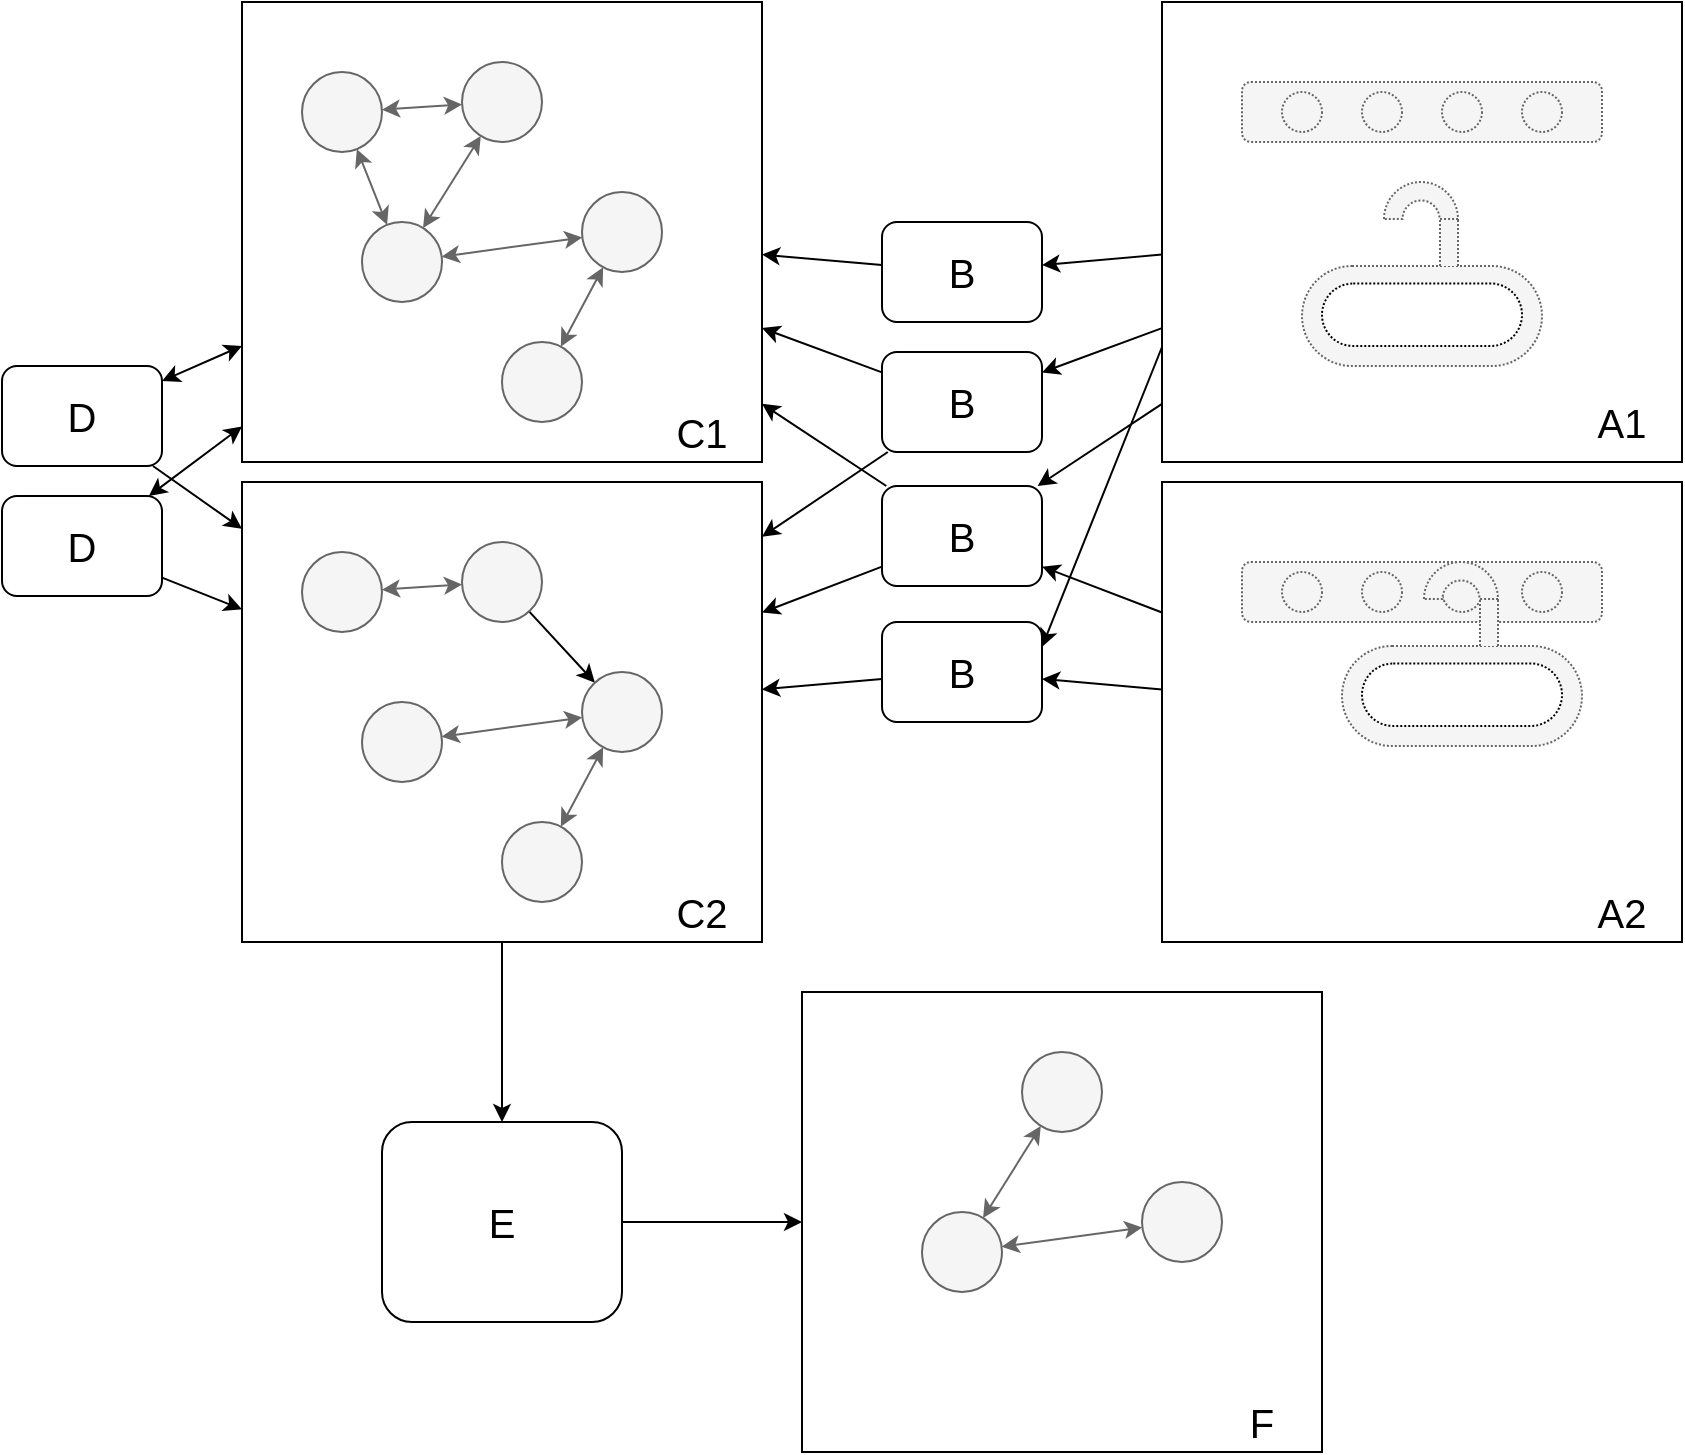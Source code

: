 <mxfile version="16.5.1" type="device"><diagram id="6ecvba1Y6_5aNW4cvvRN" name="Page-1"><mxGraphModel dx="1577" dy="1025" grid="1" gridSize="10" guides="1" tooltips="1" connect="1" arrows="1" fold="1" page="1" pageScale="1" pageWidth="1169" pageHeight="827" math="0" shadow="0"><root><mxCell id="0"/><mxCell id="1" parent="0"/><mxCell id="xtOfNbL2swQGYmhm0zOA-2" value="" style="rounded=0;whiteSpace=wrap;html=1;" vertex="1" parent="1"><mxGeometry x="620" y="120" width="260" height="230" as="geometry"/></mxCell><mxCell id="xtOfNbL2swQGYmhm0zOA-44" style="edgeStyle=none;rounded=0;orthogonalLoop=1;jettySize=auto;html=1;startArrow=classic;startFill=1;strokeColor=default;endArrow=none;endFill=0;" edge="1" parent="1" source="xtOfNbL2swQGYmhm0zOA-4" target="xtOfNbL2swQGYmhm0zOA-2"><mxGeometry relative="1" as="geometry"/></mxCell><mxCell id="xtOfNbL2swQGYmhm0zOA-53" style="edgeStyle=none;rounded=0;orthogonalLoop=1;jettySize=auto;html=1;startArrow=none;startFill=0;endArrow=classic;endFill=1;strokeColor=default;" edge="1" parent="1" source="xtOfNbL2swQGYmhm0zOA-4" target="xtOfNbL2swQGYmhm0zOA-29"><mxGeometry relative="1" as="geometry"/></mxCell><mxCell id="xtOfNbL2swQGYmhm0zOA-4" value="&lt;font style=&quot;font-size: 20px&quot;&gt;B&lt;/font&gt;" style="rounded=1;whiteSpace=wrap;html=1;" vertex="1" parent="1"><mxGeometry x="480" y="230" width="80" height="50" as="geometry"/></mxCell><mxCell id="xtOfNbL2swQGYmhm0zOA-5" value="" style="rounded=1;whiteSpace=wrap;html=1;dashed=1;dashPattern=1 1;fillColor=#f5f5f5;fontColor=#333333;strokeColor=#666666;" vertex="1" parent="1"><mxGeometry x="660" y="160" width="180" height="30" as="geometry"/></mxCell><mxCell id="xtOfNbL2swQGYmhm0zOA-6" value="" style="ellipse;whiteSpace=wrap;html=1;aspect=fixed;dashed=1;dashPattern=1 1;fillColor=#f5f5f5;fontColor=#333333;strokeColor=#666666;" vertex="1" parent="1"><mxGeometry x="680" y="165" width="20" height="20" as="geometry"/></mxCell><mxCell id="xtOfNbL2swQGYmhm0zOA-8" value="" style="ellipse;whiteSpace=wrap;html=1;aspect=fixed;dashed=1;dashPattern=1 1;fillColor=#f5f5f5;fontColor=#333333;strokeColor=#666666;" vertex="1" parent="1"><mxGeometry x="720" y="165" width="20" height="20" as="geometry"/></mxCell><mxCell id="xtOfNbL2swQGYmhm0zOA-9" value="" style="ellipse;whiteSpace=wrap;html=1;aspect=fixed;dashed=1;dashPattern=1 1;fillColor=#f5f5f5;fontColor=#333333;strokeColor=#666666;" vertex="1" parent="1"><mxGeometry x="760" y="165" width="20" height="20" as="geometry"/></mxCell><mxCell id="xtOfNbL2swQGYmhm0zOA-11" value="" style="ellipse;whiteSpace=wrap;html=1;aspect=fixed;dashed=1;dashPattern=1 1;fillColor=#f5f5f5;fontColor=#333333;strokeColor=#666666;" vertex="1" parent="1"><mxGeometry x="800" y="165" width="20" height="20" as="geometry"/></mxCell><mxCell id="xtOfNbL2swQGYmhm0zOA-28" value="" style="group;fillColor=none;fontColor=#333333;strokeColor=none;" vertex="1" connectable="0" parent="1"><mxGeometry x="690" y="210" width="120" height="92" as="geometry"/></mxCell><mxCell id="xtOfNbL2swQGYmhm0zOA-20" value="" style="rounded=1;whiteSpace=wrap;html=1;dashed=1;dashPattern=1 1;arcSize=50;fillColor=#f5f5f5;fontColor=#333333;strokeColor=#666666;" vertex="1" parent="xtOfNbL2swQGYmhm0zOA-28"><mxGeometry y="42" width="120" height="50" as="geometry"/></mxCell><mxCell id="xtOfNbL2swQGYmhm0zOA-22" value="" style="rounded=1;whiteSpace=wrap;html=1;dashed=1;dashPattern=1 1;arcSize=50;fillColor=default;" vertex="1" parent="xtOfNbL2swQGYmhm0zOA-28"><mxGeometry x="10" y="50.75" width="100" height="31.25" as="geometry"/></mxCell><mxCell id="xtOfNbL2swQGYmhm0zOA-26" value="" style="verticalLabelPosition=bottom;verticalAlign=top;html=1;shape=mxgraph.basic.partConcEllipse;startAngle=0.75;endAngle=0.25;arcWidth=0.5;rounded=1;dashed=1;dashPattern=1 1;fillColor=#f5f5f5;fontColor=#333333;strokeColor=#666666;" vertex="1" parent="xtOfNbL2swQGYmhm0zOA-28"><mxGeometry x="41" width="37" height="37" as="geometry"/></mxCell><mxCell id="xtOfNbL2swQGYmhm0zOA-27" value="" style="verticalLabelPosition=bottom;verticalAlign=top;html=1;shape=mxgraph.basic.rect;fillColor2=none;strokeWidth=1;size=20;indent=5;rounded=1;dashed=1;dashPattern=1 1;fillColor=#f5f5f5;bottom=0;top=0;fontColor=#333333;strokeColor=#666666;" vertex="1" parent="xtOfNbL2swQGYmhm0zOA-28"><mxGeometry x="69" y="19" width="9" height="23" as="geometry"/></mxCell><mxCell id="xtOfNbL2swQGYmhm0zOA-60" style="edgeStyle=none;rounded=0;orthogonalLoop=1;jettySize=auto;html=1;startArrow=classic;startFill=1;endArrow=classic;endFill=1;strokeColor=default;" edge="1" parent="1" source="xtOfNbL2swQGYmhm0zOA-29" target="xtOfNbL2swQGYmhm0zOA-58"><mxGeometry relative="1" as="geometry"/></mxCell><mxCell id="xtOfNbL2swQGYmhm0zOA-61" style="edgeStyle=none;rounded=0;orthogonalLoop=1;jettySize=auto;html=1;startArrow=classic;startFill=1;endArrow=classic;endFill=1;strokeColor=default;" edge="1" parent="1" source="xtOfNbL2swQGYmhm0zOA-29" target="xtOfNbL2swQGYmhm0zOA-57"><mxGeometry relative="1" as="geometry"/></mxCell><mxCell id="xtOfNbL2swQGYmhm0zOA-29" value="" style="rounded=0;whiteSpace=wrap;html=1;" vertex="1" parent="1"><mxGeometry x="160" y="120" width="260" height="230" as="geometry"/></mxCell><mxCell id="xtOfNbL2swQGYmhm0zOA-48" style="edgeStyle=none;rounded=0;orthogonalLoop=1;jettySize=auto;html=1;startArrow=classic;startFill=1;strokeColor=#666666;fillColor=#f5f5f5;" edge="1" parent="1" source="xtOfNbL2swQGYmhm0zOA-30" target="xtOfNbL2swQGYmhm0zOA-31"><mxGeometry relative="1" as="geometry"/></mxCell><mxCell id="xtOfNbL2swQGYmhm0zOA-30" value="" style="ellipse;whiteSpace=wrap;html=1;aspect=fixed;rounded=1;fillColor=#f5f5f5;fontColor=#333333;strokeColor=#666666;" vertex="1" parent="1"><mxGeometry x="190" y="155" width="40" height="40" as="geometry"/></mxCell><mxCell id="xtOfNbL2swQGYmhm0zOA-31" value="" style="ellipse;whiteSpace=wrap;html=1;aspect=fixed;rounded=1;fillColor=#f5f5f5;fontColor=#333333;strokeColor=#666666;" vertex="1" parent="1"><mxGeometry x="270" y="150" width="40" height="40" as="geometry"/></mxCell><mxCell id="xtOfNbL2swQGYmhm0zOA-45" style="edgeStyle=none;rounded=0;orthogonalLoop=1;jettySize=auto;html=1;startArrow=classic;startFill=1;strokeColor=#666666;fillColor=#f5f5f5;" edge="1" parent="1" source="xtOfNbL2swQGYmhm0zOA-32" target="xtOfNbL2swQGYmhm0zOA-34"><mxGeometry relative="1" as="geometry"/></mxCell><mxCell id="xtOfNbL2swQGYmhm0zOA-32" value="" style="ellipse;whiteSpace=wrap;html=1;aspect=fixed;rounded=1;fillColor=#f5f5f5;fontColor=#333333;strokeColor=#666666;" vertex="1" parent="1"><mxGeometry x="330" y="215" width="40" height="40" as="geometry"/></mxCell><mxCell id="xtOfNbL2swQGYmhm0zOA-46" style="edgeStyle=none;rounded=0;orthogonalLoop=1;jettySize=auto;html=1;startArrow=classic;startFill=1;strokeColor=#666666;fillColor=#f5f5f5;" edge="1" parent="1" source="xtOfNbL2swQGYmhm0zOA-33" target="xtOfNbL2swQGYmhm0zOA-32"><mxGeometry relative="1" as="geometry"/></mxCell><mxCell id="xtOfNbL2swQGYmhm0zOA-47" style="edgeStyle=none;rounded=0;orthogonalLoop=1;jettySize=auto;html=1;startArrow=classic;startFill=1;strokeColor=#666666;fillColor=#f5f5f5;" edge="1" parent="1" source="xtOfNbL2swQGYmhm0zOA-33" target="xtOfNbL2swQGYmhm0zOA-31"><mxGeometry relative="1" as="geometry"/></mxCell><mxCell id="xtOfNbL2swQGYmhm0zOA-49" style="edgeStyle=none;rounded=0;orthogonalLoop=1;jettySize=auto;html=1;startArrow=classic;startFill=1;strokeColor=#666666;fillColor=#f5f5f5;" edge="1" parent="1" source="xtOfNbL2swQGYmhm0zOA-33" target="xtOfNbL2swQGYmhm0zOA-30"><mxGeometry relative="1" as="geometry"/></mxCell><mxCell id="xtOfNbL2swQGYmhm0zOA-33" value="" style="ellipse;whiteSpace=wrap;html=1;aspect=fixed;rounded=1;fillColor=#f5f5f5;fontColor=#333333;strokeColor=#666666;" vertex="1" parent="1"><mxGeometry x="220" y="230" width="40" height="40" as="geometry"/></mxCell><mxCell id="xtOfNbL2swQGYmhm0zOA-34" value="" style="ellipse;whiteSpace=wrap;html=1;aspect=fixed;rounded=1;fillColor=#f5f5f5;fontColor=#333333;strokeColor=#666666;" vertex="1" parent="1"><mxGeometry x="290" y="290" width="40" height="40" as="geometry"/></mxCell><mxCell id="xtOfNbL2swQGYmhm0zOA-50" style="edgeStyle=none;rounded=0;orthogonalLoop=1;jettySize=auto;html=1;startArrow=classic;startFill=1;strokeColor=default;endArrow=none;endFill=0;" edge="1" parent="1" source="xtOfNbL2swQGYmhm0zOA-41" target="xtOfNbL2swQGYmhm0zOA-2"><mxGeometry relative="1" as="geometry"/></mxCell><mxCell id="xtOfNbL2swQGYmhm0zOA-54" style="edgeStyle=none;rounded=0;orthogonalLoop=1;jettySize=auto;html=1;startArrow=none;startFill=0;endArrow=classic;endFill=1;strokeColor=default;" edge="1" parent="1" source="xtOfNbL2swQGYmhm0zOA-41" target="xtOfNbL2swQGYmhm0zOA-29"><mxGeometry relative="1" as="geometry"/></mxCell><mxCell id="xtOfNbL2swQGYmhm0zOA-94" style="edgeStyle=none;rounded=0;orthogonalLoop=1;jettySize=auto;html=1;startArrow=none;startFill=0;endArrow=classic;endFill=1;strokeColor=default;" edge="1" parent="1" source="xtOfNbL2swQGYmhm0zOA-41" target="xtOfNbL2swQGYmhm0zOA-65"><mxGeometry relative="1" as="geometry"/></mxCell><mxCell id="xtOfNbL2swQGYmhm0zOA-41" value="B" style="rounded=1;whiteSpace=wrap;html=1;fontSize=20;" vertex="1" parent="1"><mxGeometry x="480" y="295" width="80" height="50" as="geometry"/></mxCell><mxCell id="xtOfNbL2swQGYmhm0zOA-51" style="edgeStyle=none;rounded=0;orthogonalLoop=1;jettySize=auto;html=1;startArrow=classic;startFill=1;strokeColor=default;endArrow=none;endFill=0;" edge="1" parent="1" source="xtOfNbL2swQGYmhm0zOA-42" target="xtOfNbL2swQGYmhm0zOA-2"><mxGeometry relative="1" as="geometry"/></mxCell><mxCell id="xtOfNbL2swQGYmhm0zOA-55" style="edgeStyle=none;rounded=0;orthogonalLoop=1;jettySize=auto;html=1;startArrow=none;startFill=0;endArrow=classic;endFill=1;strokeColor=default;" edge="1" parent="1" source="xtOfNbL2swQGYmhm0zOA-42" target="xtOfNbL2swQGYmhm0zOA-29"><mxGeometry relative="1" as="geometry"/></mxCell><mxCell id="xtOfNbL2swQGYmhm0zOA-93" style="edgeStyle=none;rounded=0;orthogonalLoop=1;jettySize=auto;html=1;startArrow=none;startFill=0;endArrow=classic;endFill=1;strokeColor=default;" edge="1" parent="1" source="xtOfNbL2swQGYmhm0zOA-42" target="xtOfNbL2swQGYmhm0zOA-65"><mxGeometry relative="1" as="geometry"/></mxCell><mxCell id="xtOfNbL2swQGYmhm0zOA-42" value="B" style="rounded=1;whiteSpace=wrap;html=1;fontSize=20;" vertex="1" parent="1"><mxGeometry x="480" y="362" width="80" height="50" as="geometry"/></mxCell><mxCell id="xtOfNbL2swQGYmhm0zOA-52" style="edgeStyle=none;rounded=0;orthogonalLoop=1;jettySize=auto;html=1;startArrow=classic;startFill=1;strokeColor=default;endArrow=none;endFill=0;exitX=1;exitY=0.25;exitDx=0;exitDy=0;entryX=0;entryY=0.75;entryDx=0;entryDy=0;" edge="1" parent="1" source="xtOfNbL2swQGYmhm0zOA-43" target="xtOfNbL2swQGYmhm0zOA-2"><mxGeometry relative="1" as="geometry"/></mxCell><mxCell id="xtOfNbL2swQGYmhm0zOA-91" style="edgeStyle=none;rounded=0;orthogonalLoop=1;jettySize=auto;html=1;startArrow=none;startFill=0;endArrow=classic;endFill=1;strokeColor=default;" edge="1" parent="1" source="xtOfNbL2swQGYmhm0zOA-43" target="xtOfNbL2swQGYmhm0zOA-65"><mxGeometry relative="1" as="geometry"/></mxCell><mxCell id="xtOfNbL2swQGYmhm0zOA-43" value="B" style="rounded=1;whiteSpace=wrap;html=1;fontSize=20;" vertex="1" parent="1"><mxGeometry x="480" y="430" width="80" height="50" as="geometry"/></mxCell><mxCell id="xtOfNbL2swQGYmhm0zOA-117" style="rounded=0;orthogonalLoop=1;jettySize=auto;html=1;startArrow=none;startFill=0;endArrow=classic;endFill=1;strokeColor=default;" edge="1" parent="1" source="xtOfNbL2swQGYmhm0zOA-57" target="xtOfNbL2swQGYmhm0zOA-65"><mxGeometry relative="1" as="geometry"/></mxCell><mxCell id="xtOfNbL2swQGYmhm0zOA-57" value="D" style="rounded=1;whiteSpace=wrap;html=1;fontSize=20;" vertex="1" parent="1"><mxGeometry x="40" y="367" width="80" height="50" as="geometry"/></mxCell><mxCell id="xtOfNbL2swQGYmhm0zOA-118" style="edgeStyle=none;rounded=0;orthogonalLoop=1;jettySize=auto;html=1;startArrow=none;startFill=0;endArrow=classic;endFill=1;strokeColor=default;" edge="1" parent="1" source="xtOfNbL2swQGYmhm0zOA-58" target="xtOfNbL2swQGYmhm0zOA-65"><mxGeometry relative="1" as="geometry"/></mxCell><mxCell id="xtOfNbL2swQGYmhm0zOA-58" value="D" style="rounded=1;whiteSpace=wrap;html=1;fontSize=20;" vertex="1" parent="1"><mxGeometry x="40" y="302" width="80" height="50" as="geometry"/></mxCell><mxCell id="xtOfNbL2swQGYmhm0zOA-131" style="edgeStyle=none;rounded=0;orthogonalLoop=1;jettySize=auto;html=1;startArrow=none;startFill=0;endArrow=classic;endFill=1;strokeColor=default;" edge="1" parent="1" source="xtOfNbL2swQGYmhm0zOA-65" target="xtOfNbL2swQGYmhm0zOA-130"><mxGeometry relative="1" as="geometry"/></mxCell><mxCell id="xtOfNbL2swQGYmhm0zOA-65" value="" style="rounded=0;whiteSpace=wrap;html=1;" vertex="1" parent="1"><mxGeometry x="160" y="360" width="260" height="230" as="geometry"/></mxCell><mxCell id="xtOfNbL2swQGYmhm0zOA-66" style="edgeStyle=none;rounded=0;orthogonalLoop=1;jettySize=auto;html=1;startArrow=classic;startFill=1;strokeColor=#666666;fillColor=#f5f5f5;" edge="1" parent="1" source="xtOfNbL2swQGYmhm0zOA-67" target="xtOfNbL2swQGYmhm0zOA-68"><mxGeometry relative="1" as="geometry"/></mxCell><mxCell id="xtOfNbL2swQGYmhm0zOA-67" value="" style="ellipse;whiteSpace=wrap;html=1;aspect=fixed;rounded=1;fillColor=#f5f5f5;fontColor=#333333;strokeColor=#666666;" vertex="1" parent="1"><mxGeometry x="190" y="395" width="40" height="40" as="geometry"/></mxCell><mxCell id="xtOfNbL2swQGYmhm0zOA-133" style="edgeStyle=none;rounded=0;orthogonalLoop=1;jettySize=auto;html=1;startArrow=none;startFill=0;endArrow=classic;endFill=1;strokeColor=default;" edge="1" parent="1" source="xtOfNbL2swQGYmhm0zOA-68" target="xtOfNbL2swQGYmhm0zOA-70"><mxGeometry relative="1" as="geometry"/></mxCell><mxCell id="xtOfNbL2swQGYmhm0zOA-68" value="" style="ellipse;whiteSpace=wrap;html=1;aspect=fixed;rounded=1;fillColor=#f5f5f5;fontColor=#333333;strokeColor=#666666;" vertex="1" parent="1"><mxGeometry x="270" y="390" width="40" height="40" as="geometry"/></mxCell><mxCell id="xtOfNbL2swQGYmhm0zOA-69" style="edgeStyle=none;rounded=0;orthogonalLoop=1;jettySize=auto;html=1;startArrow=classic;startFill=1;strokeColor=#666666;fillColor=#f5f5f5;" edge="1" parent="1" source="xtOfNbL2swQGYmhm0zOA-70" target="xtOfNbL2swQGYmhm0zOA-75"><mxGeometry relative="1" as="geometry"/></mxCell><mxCell id="xtOfNbL2swQGYmhm0zOA-70" value="" style="ellipse;whiteSpace=wrap;html=1;aspect=fixed;rounded=1;fillColor=#f5f5f5;fontColor=#333333;strokeColor=#666666;" vertex="1" parent="1"><mxGeometry x="330" y="455" width="40" height="40" as="geometry"/></mxCell><mxCell id="xtOfNbL2swQGYmhm0zOA-71" style="edgeStyle=none;rounded=0;orthogonalLoop=1;jettySize=auto;html=1;startArrow=classic;startFill=1;strokeColor=#666666;fillColor=#f5f5f5;" edge="1" parent="1" source="xtOfNbL2swQGYmhm0zOA-74" target="xtOfNbL2swQGYmhm0zOA-70"><mxGeometry relative="1" as="geometry"/></mxCell><mxCell id="xtOfNbL2swQGYmhm0zOA-74" value="" style="ellipse;whiteSpace=wrap;html=1;aspect=fixed;rounded=1;fillColor=#f5f5f5;fontColor=#333333;strokeColor=#666666;" vertex="1" parent="1"><mxGeometry x="220" y="470" width="40" height="40" as="geometry"/></mxCell><mxCell id="xtOfNbL2swQGYmhm0zOA-75" value="" style="ellipse;whiteSpace=wrap;html=1;aspect=fixed;rounded=1;fillColor=#f5f5f5;fontColor=#333333;strokeColor=#666666;" vertex="1" parent="1"><mxGeometry x="290" y="530" width="40" height="40" as="geometry"/></mxCell><mxCell id="xtOfNbL2swQGYmhm0zOA-87" style="edgeStyle=none;rounded=0;orthogonalLoop=1;jettySize=auto;html=1;startArrow=none;startFill=0;endArrow=classic;endFill=1;strokeColor=default;" edge="1" parent="1" source="xtOfNbL2swQGYmhm0zOA-76" target="xtOfNbL2swQGYmhm0zOA-43"><mxGeometry relative="1" as="geometry"/></mxCell><mxCell id="xtOfNbL2swQGYmhm0zOA-88" style="edgeStyle=none;rounded=0;orthogonalLoop=1;jettySize=auto;html=1;startArrow=none;startFill=0;endArrow=classic;endFill=1;strokeColor=default;" edge="1" parent="1" source="xtOfNbL2swQGYmhm0zOA-76" target="xtOfNbL2swQGYmhm0zOA-42"><mxGeometry relative="1" as="geometry"/></mxCell><mxCell id="xtOfNbL2swQGYmhm0zOA-76" value="" style="rounded=0;whiteSpace=wrap;html=1;" vertex="1" parent="1"><mxGeometry x="620" y="360" width="260" height="230" as="geometry"/></mxCell><mxCell id="xtOfNbL2swQGYmhm0zOA-77" value="" style="rounded=1;whiteSpace=wrap;html=1;dashed=1;dashPattern=1 1;fillColor=#f5f5f5;fontColor=#333333;strokeColor=#666666;" vertex="1" parent="1"><mxGeometry x="660" y="400" width="180" height="30" as="geometry"/></mxCell><mxCell id="xtOfNbL2swQGYmhm0zOA-78" value="" style="ellipse;whiteSpace=wrap;html=1;aspect=fixed;dashed=1;dashPattern=1 1;fillColor=#f5f5f5;fontColor=#333333;strokeColor=#666666;" vertex="1" parent="1"><mxGeometry x="680" y="405" width="20" height="20" as="geometry"/></mxCell><mxCell id="xtOfNbL2swQGYmhm0zOA-79" value="" style="ellipse;whiteSpace=wrap;html=1;aspect=fixed;dashed=1;dashPattern=1 1;fillColor=#f5f5f5;fontColor=#333333;strokeColor=#666666;" vertex="1" parent="1"><mxGeometry x="720" y="405" width="20" height="20" as="geometry"/></mxCell><mxCell id="xtOfNbL2swQGYmhm0zOA-80" value="" style="ellipse;whiteSpace=wrap;html=1;aspect=fixed;dashed=1;dashPattern=1 1;fillColor=#f5f5f5;fontColor=#333333;strokeColor=#666666;" vertex="1" parent="1"><mxGeometry x="760" y="405" width="20" height="20" as="geometry"/></mxCell><mxCell id="xtOfNbL2swQGYmhm0zOA-81" value="" style="ellipse;whiteSpace=wrap;html=1;aspect=fixed;dashed=1;dashPattern=1 1;fillColor=#f5f5f5;fontColor=#333333;strokeColor=#666666;" vertex="1" parent="1"><mxGeometry x="800" y="405" width="20" height="20" as="geometry"/></mxCell><mxCell id="xtOfNbL2swQGYmhm0zOA-82" value="" style="group;fillColor=none;fontColor=#333333;strokeColor=none;" vertex="1" connectable="0" parent="1"><mxGeometry x="710" y="400" width="120" height="92" as="geometry"/></mxCell><mxCell id="xtOfNbL2swQGYmhm0zOA-83" value="" style="rounded=1;whiteSpace=wrap;html=1;dashed=1;dashPattern=1 1;arcSize=50;fillColor=#f5f5f5;fontColor=#333333;strokeColor=#666666;" vertex="1" parent="xtOfNbL2swQGYmhm0zOA-82"><mxGeometry y="42" width="120" height="50" as="geometry"/></mxCell><mxCell id="xtOfNbL2swQGYmhm0zOA-84" value="" style="rounded=1;whiteSpace=wrap;html=1;dashed=1;dashPattern=1 1;arcSize=50;fillColor=default;" vertex="1" parent="xtOfNbL2swQGYmhm0zOA-82"><mxGeometry x="10" y="50.75" width="100" height="31.25" as="geometry"/></mxCell><mxCell id="xtOfNbL2swQGYmhm0zOA-85" value="" style="verticalLabelPosition=bottom;verticalAlign=top;html=1;shape=mxgraph.basic.partConcEllipse;startAngle=0.75;endAngle=0.25;arcWidth=0.5;rounded=1;dashed=1;dashPattern=1 1;fillColor=#f5f5f5;fontColor=#333333;strokeColor=#666666;" vertex="1" parent="xtOfNbL2swQGYmhm0zOA-82"><mxGeometry x="41" width="37" height="37" as="geometry"/></mxCell><mxCell id="xtOfNbL2swQGYmhm0zOA-86" value="" style="verticalLabelPosition=bottom;verticalAlign=top;html=1;shape=mxgraph.basic.rect;fillColor2=none;strokeWidth=1;size=20;indent=5;rounded=1;dashed=1;dashPattern=1 1;fillColor=#f5f5f5;bottom=0;top=0;fontColor=#333333;strokeColor=#666666;" vertex="1" parent="xtOfNbL2swQGYmhm0zOA-82"><mxGeometry x="69" y="19" width="9" height="23" as="geometry"/></mxCell><mxCell id="xtOfNbL2swQGYmhm0zOA-119" value="" style="rounded=0;whiteSpace=wrap;html=1;" vertex="1" parent="1"><mxGeometry x="440" y="615" width="260" height="230" as="geometry"/></mxCell><mxCell id="xtOfNbL2swQGYmhm0zOA-122" value="" style="ellipse;whiteSpace=wrap;html=1;aspect=fixed;rounded=1;fillColor=#f5f5f5;fontColor=#333333;strokeColor=#666666;" vertex="1" parent="1"><mxGeometry x="550" y="645" width="40" height="40" as="geometry"/></mxCell><mxCell id="xtOfNbL2swQGYmhm0zOA-124" value="" style="ellipse;whiteSpace=wrap;html=1;aspect=fixed;rounded=1;fillColor=#f5f5f5;fontColor=#333333;strokeColor=#666666;" vertex="1" parent="1"><mxGeometry x="610" y="710" width="40" height="40" as="geometry"/></mxCell><mxCell id="xtOfNbL2swQGYmhm0zOA-125" style="edgeStyle=none;rounded=0;orthogonalLoop=1;jettySize=auto;html=1;startArrow=classic;startFill=1;strokeColor=#666666;fillColor=#f5f5f5;" edge="1" parent="1" source="xtOfNbL2swQGYmhm0zOA-128" target="xtOfNbL2swQGYmhm0zOA-124"><mxGeometry relative="1" as="geometry"/></mxCell><mxCell id="xtOfNbL2swQGYmhm0zOA-126" style="edgeStyle=none;rounded=0;orthogonalLoop=1;jettySize=auto;html=1;startArrow=classic;startFill=1;strokeColor=#666666;fillColor=#f5f5f5;" edge="1" parent="1" source="xtOfNbL2swQGYmhm0zOA-128" target="xtOfNbL2swQGYmhm0zOA-122"><mxGeometry relative="1" as="geometry"/></mxCell><mxCell id="xtOfNbL2swQGYmhm0zOA-128" value="" style="ellipse;whiteSpace=wrap;html=1;aspect=fixed;rounded=1;fillColor=#f5f5f5;fontColor=#333333;strokeColor=#666666;" vertex="1" parent="1"><mxGeometry x="500" y="725" width="40" height="40" as="geometry"/></mxCell><mxCell id="xtOfNbL2swQGYmhm0zOA-132" style="edgeStyle=none;rounded=0;orthogonalLoop=1;jettySize=auto;html=1;startArrow=none;startFill=0;endArrow=classic;endFill=1;strokeColor=default;" edge="1" parent="1" source="xtOfNbL2swQGYmhm0zOA-130" target="xtOfNbL2swQGYmhm0zOA-119"><mxGeometry relative="1" as="geometry"/></mxCell><mxCell id="xtOfNbL2swQGYmhm0zOA-130" value="E" style="rounded=1;whiteSpace=wrap;html=1;fillColor=default;fontSize=20;" vertex="1" parent="1"><mxGeometry x="230" y="680" width="120" height="100" as="geometry"/></mxCell><mxCell id="xtOfNbL2swQGYmhm0zOA-134" value="A1" style="text;html=1;strokeColor=none;fillColor=none;align=center;verticalAlign=middle;whiteSpace=wrap;rounded=0;fontSize=20;" vertex="1" parent="1"><mxGeometry x="820" y="315" width="60" height="30" as="geometry"/></mxCell><mxCell id="xtOfNbL2swQGYmhm0zOA-135" value="A2" style="text;html=1;strokeColor=none;fillColor=none;align=center;verticalAlign=middle;whiteSpace=wrap;rounded=0;fontSize=20;" vertex="1" parent="1"><mxGeometry x="820" y="560" width="60" height="30" as="geometry"/></mxCell><mxCell id="xtOfNbL2swQGYmhm0zOA-136" value="C1" style="text;html=1;strokeColor=none;fillColor=none;align=center;verticalAlign=middle;whiteSpace=wrap;rounded=0;fontSize=20;" vertex="1" parent="1"><mxGeometry x="360" y="320" width="60" height="30" as="geometry"/></mxCell><mxCell id="xtOfNbL2swQGYmhm0zOA-137" value="C2" style="text;html=1;strokeColor=none;fillColor=none;align=center;verticalAlign=middle;whiteSpace=wrap;rounded=0;fontSize=20;" vertex="1" parent="1"><mxGeometry x="360" y="560" width="60" height="30" as="geometry"/></mxCell><mxCell id="xtOfNbL2swQGYmhm0zOA-138" value="F" style="text;html=1;strokeColor=none;fillColor=none;align=center;verticalAlign=middle;whiteSpace=wrap;rounded=0;fontSize=20;" vertex="1" parent="1"><mxGeometry x="640" y="815" width="60" height="30" as="geometry"/></mxCell></root></mxGraphModel></diagram></mxfile>